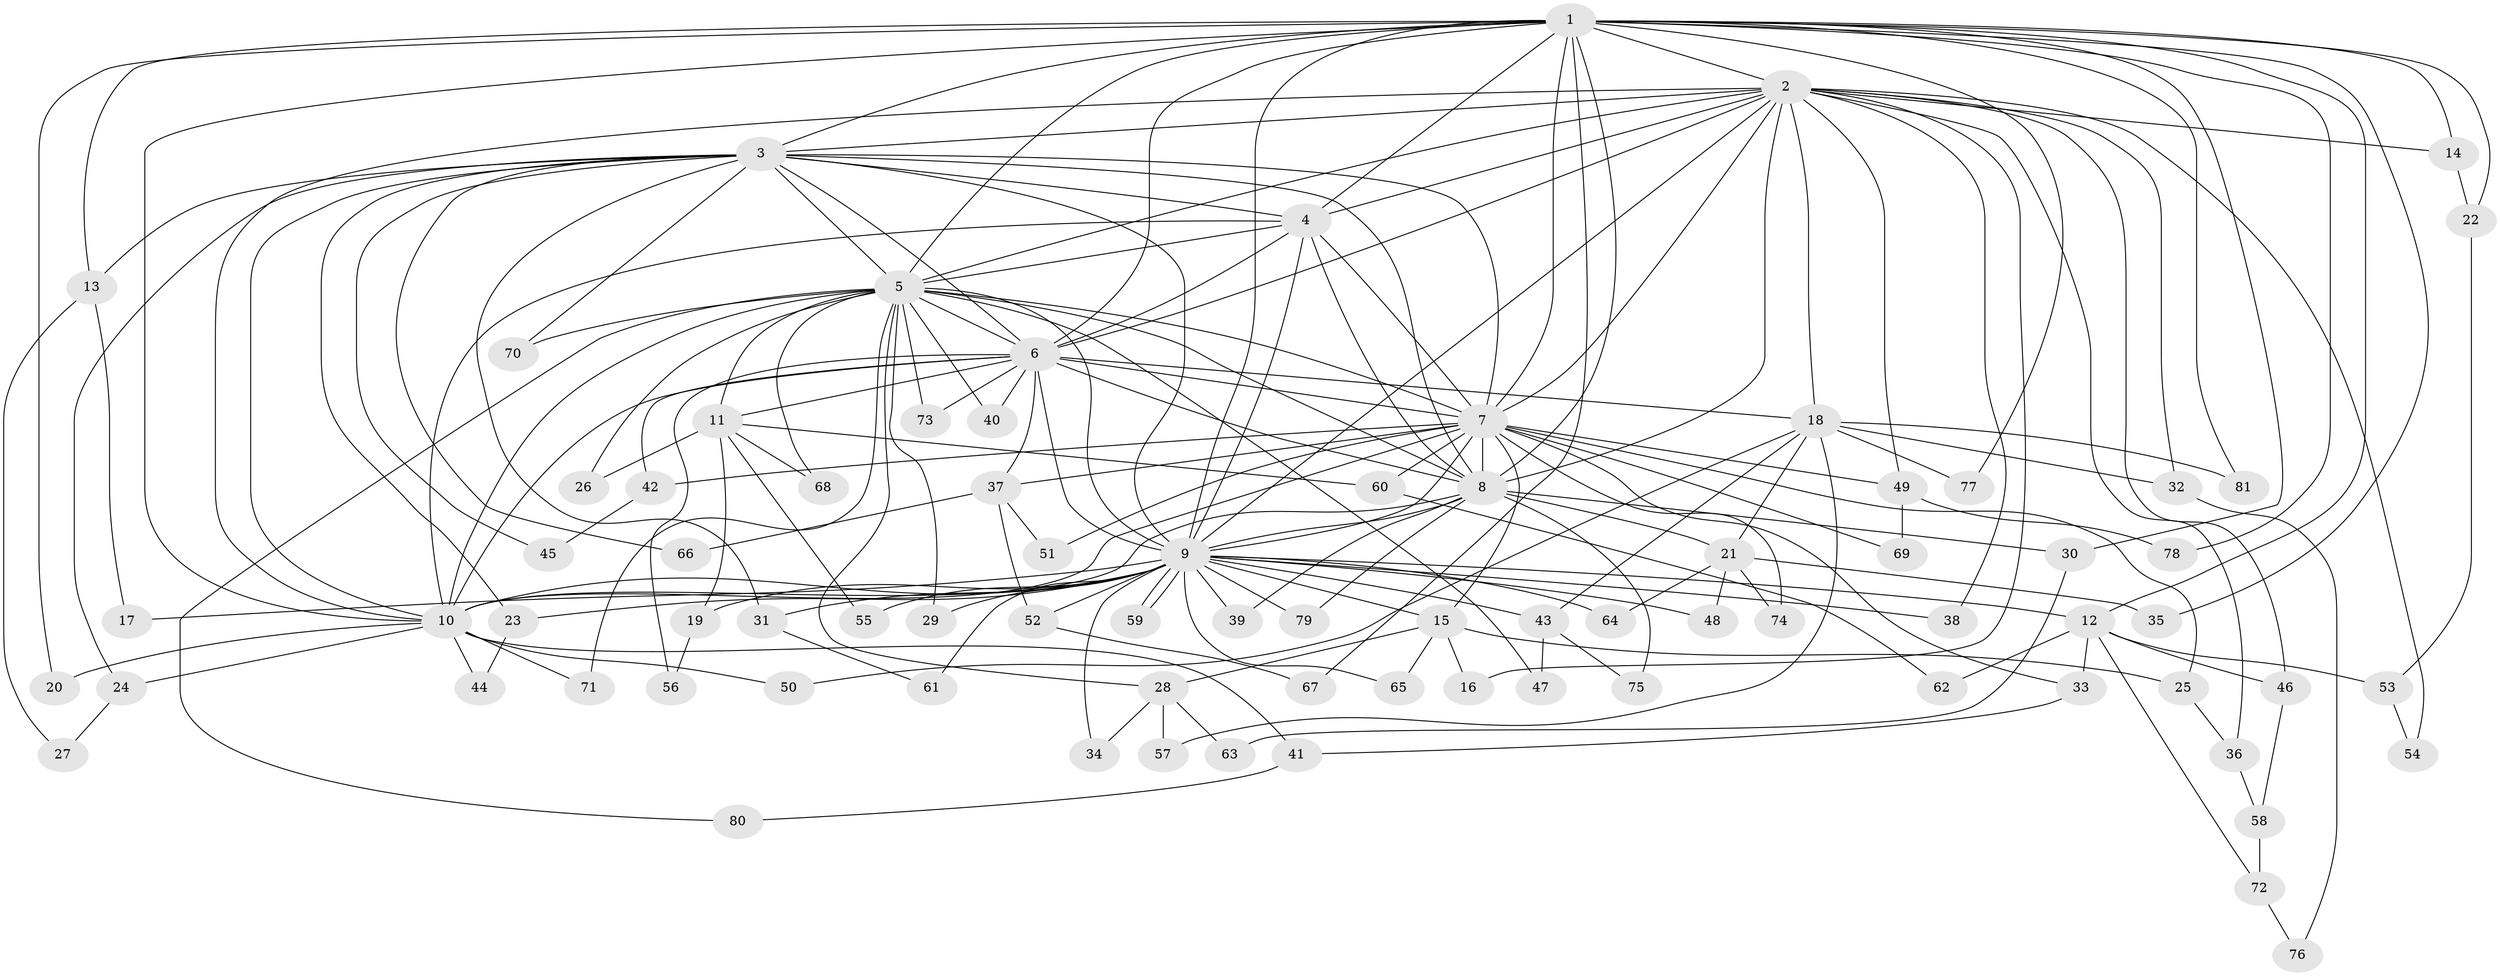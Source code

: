 // Generated by graph-tools (version 1.1) at 2025/11/02/27/25 16:11:07]
// undirected, 81 vertices, 187 edges
graph export_dot {
graph [start="1"]
  node [color=gray90,style=filled];
  1;
  2;
  3;
  4;
  5;
  6;
  7;
  8;
  9;
  10;
  11;
  12;
  13;
  14;
  15;
  16;
  17;
  18;
  19;
  20;
  21;
  22;
  23;
  24;
  25;
  26;
  27;
  28;
  29;
  30;
  31;
  32;
  33;
  34;
  35;
  36;
  37;
  38;
  39;
  40;
  41;
  42;
  43;
  44;
  45;
  46;
  47;
  48;
  49;
  50;
  51;
  52;
  53;
  54;
  55;
  56;
  57;
  58;
  59;
  60;
  61;
  62;
  63;
  64;
  65;
  66;
  67;
  68;
  69;
  70;
  71;
  72;
  73;
  74;
  75;
  76;
  77;
  78;
  79;
  80;
  81;
  1 -- 2;
  1 -- 3;
  1 -- 4;
  1 -- 5;
  1 -- 6;
  1 -- 7;
  1 -- 8;
  1 -- 9;
  1 -- 10;
  1 -- 12;
  1 -- 13;
  1 -- 14;
  1 -- 20;
  1 -- 22;
  1 -- 30;
  1 -- 35;
  1 -- 67;
  1 -- 77;
  1 -- 78;
  1 -- 81;
  2 -- 3;
  2 -- 4;
  2 -- 5;
  2 -- 6;
  2 -- 7;
  2 -- 8;
  2 -- 9;
  2 -- 10;
  2 -- 14;
  2 -- 16;
  2 -- 18;
  2 -- 32;
  2 -- 36;
  2 -- 38;
  2 -- 46;
  2 -- 49;
  2 -- 54;
  3 -- 4;
  3 -- 5;
  3 -- 6;
  3 -- 7;
  3 -- 8;
  3 -- 9;
  3 -- 10;
  3 -- 13;
  3 -- 23;
  3 -- 24;
  3 -- 31;
  3 -- 45;
  3 -- 66;
  3 -- 70;
  4 -- 5;
  4 -- 6;
  4 -- 7;
  4 -- 8;
  4 -- 9;
  4 -- 10;
  5 -- 6;
  5 -- 7;
  5 -- 8;
  5 -- 9;
  5 -- 10;
  5 -- 11;
  5 -- 26;
  5 -- 28;
  5 -- 29;
  5 -- 40;
  5 -- 47;
  5 -- 68;
  5 -- 70;
  5 -- 71;
  5 -- 73;
  5 -- 80;
  6 -- 7;
  6 -- 8;
  6 -- 9;
  6 -- 10;
  6 -- 11;
  6 -- 18;
  6 -- 37;
  6 -- 40;
  6 -- 42;
  6 -- 56;
  6 -- 73;
  7 -- 8;
  7 -- 9;
  7 -- 10;
  7 -- 15;
  7 -- 25;
  7 -- 33;
  7 -- 37;
  7 -- 42;
  7 -- 49;
  7 -- 51;
  7 -- 60;
  7 -- 69;
  7 -- 74;
  8 -- 9;
  8 -- 10;
  8 -- 21;
  8 -- 30;
  8 -- 39;
  8 -- 75;
  8 -- 79;
  9 -- 10;
  9 -- 12;
  9 -- 15;
  9 -- 17;
  9 -- 19;
  9 -- 23;
  9 -- 29;
  9 -- 31;
  9 -- 34;
  9 -- 38;
  9 -- 39;
  9 -- 43;
  9 -- 48;
  9 -- 52;
  9 -- 55;
  9 -- 59;
  9 -- 59;
  9 -- 61;
  9 -- 64;
  9 -- 65;
  9 -- 79;
  10 -- 20;
  10 -- 24;
  10 -- 41;
  10 -- 44;
  10 -- 50;
  10 -- 71;
  11 -- 19;
  11 -- 26;
  11 -- 55;
  11 -- 60;
  11 -- 68;
  12 -- 33;
  12 -- 46;
  12 -- 53;
  12 -- 62;
  12 -- 72;
  13 -- 17;
  13 -- 27;
  14 -- 22;
  15 -- 16;
  15 -- 25;
  15 -- 28;
  15 -- 65;
  18 -- 21;
  18 -- 32;
  18 -- 43;
  18 -- 50;
  18 -- 57;
  18 -- 77;
  18 -- 81;
  19 -- 56;
  21 -- 35;
  21 -- 48;
  21 -- 64;
  21 -- 74;
  22 -- 53;
  23 -- 44;
  24 -- 27;
  25 -- 36;
  28 -- 34;
  28 -- 57;
  28 -- 63;
  30 -- 63;
  31 -- 61;
  32 -- 76;
  33 -- 41;
  36 -- 58;
  37 -- 51;
  37 -- 52;
  37 -- 66;
  41 -- 80;
  42 -- 45;
  43 -- 47;
  43 -- 75;
  46 -- 58;
  49 -- 69;
  49 -- 78;
  52 -- 67;
  53 -- 54;
  58 -- 72;
  60 -- 62;
  72 -- 76;
}
